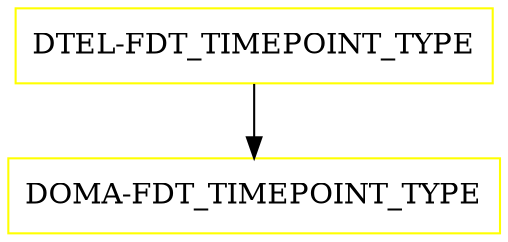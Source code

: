 digraph G {
  "DTEL-FDT_TIMEPOINT_TYPE" [shape=box,color=yellow];
  "DOMA-FDT_TIMEPOINT_TYPE" [shape=box,color=yellow,URL="./DOMA_FDT_TIMEPOINT_TYPE.html"];
  "DTEL-FDT_TIMEPOINT_TYPE" -> "DOMA-FDT_TIMEPOINT_TYPE";
}
